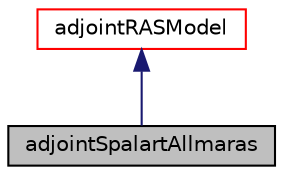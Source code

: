 digraph "adjointSpalartAllmaras"
{
  bgcolor="transparent";
  edge [fontname="Helvetica",fontsize="10",labelfontname="Helvetica",labelfontsize="10"];
  node [fontname="Helvetica",fontsize="10",shape=record];
  Node1 [label="adjointSpalartAllmaras",height=0.2,width=0.4,color="black", fillcolor="grey75", style="filled" fontcolor="black"];
  Node2 -> Node1 [dir="back",color="midnightblue",fontsize="10",style="solid",fontname="Helvetica"];
  Node2 [label="adjointRASModel",height=0.2,width=0.4,color="red",URL="$classFoam_1_1incompressibleAdjoint_1_1adjointRASModel.html",tooltip="Abstract base class for incompressible turbulence models. "];
}
